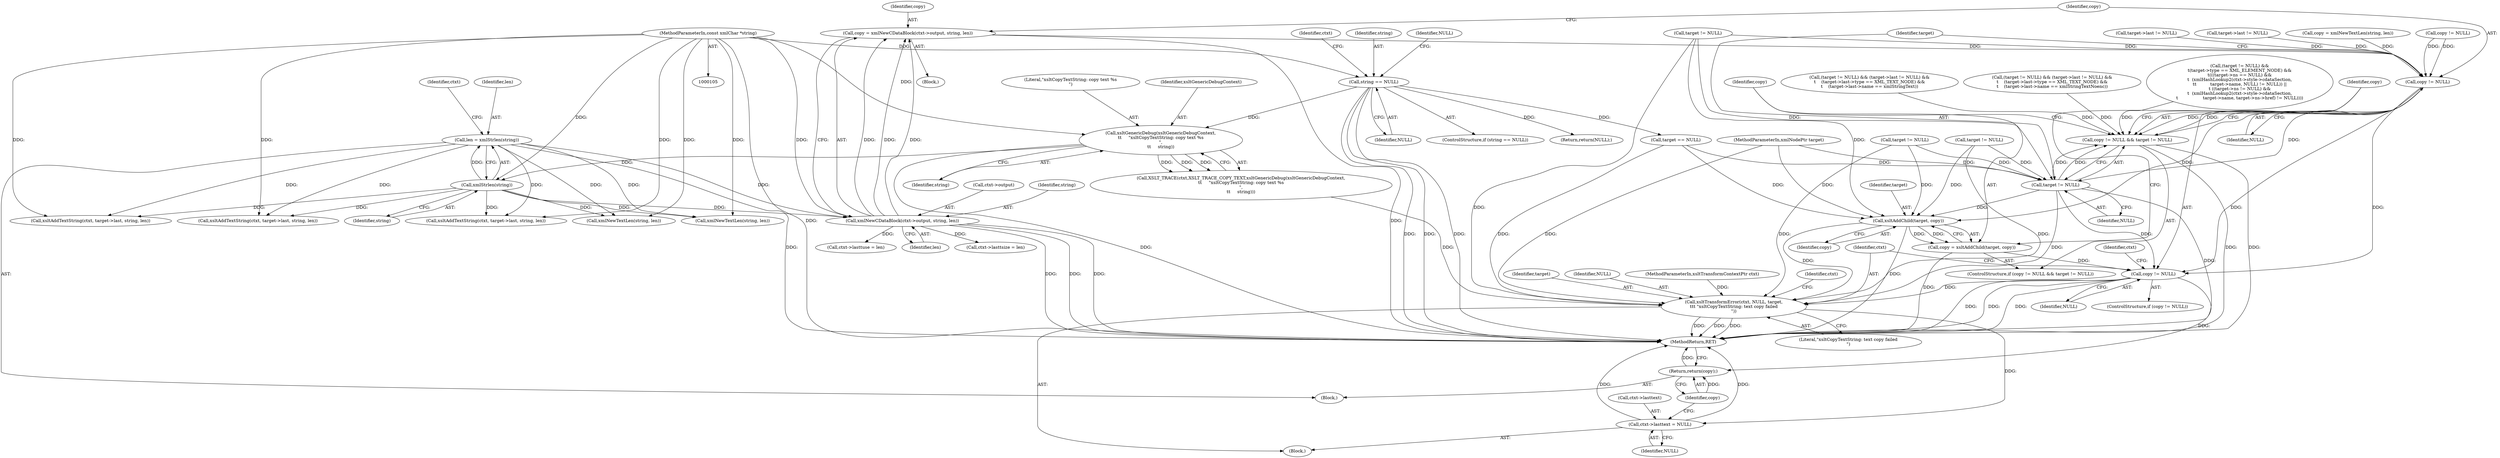 digraph "0_Chrome_96dbafe288dbe2f0cc45fa3c39daf6d0c37acbab_36@API" {
"1000236" [label="(Call,copy = xmlNewCDataBlock(ctxt->output, string, len))"];
"1000238" [label="(Call,xmlNewCDataBlock(ctxt->output, string, len))"];
"1000144" [label="(Call,xmlStrlen(string))"];
"1000122" [label="(Call,xsltGenericDebug(xsltGenericDebugContext,\n\t\t     \"xsltCopyTextString: copy text %s\n\",\n\t\t     string))"];
"1000114" [label="(Call,string == NULL)"];
"1000108" [label="(MethodParameterIn,const xmlChar *string)"];
"1000142" [label="(Call,len = xmlStrlen(string))"];
"1000341" [label="(Call,copy != NULL)"];
"1000340" [label="(Call,copy != NULL && target != NULL)"];
"1000344" [label="(Call,target != NULL)"];
"1000349" [label="(Call,xsltAddChild(target, copy))"];
"1000347" [label="(Call,copy = xsltAddChild(target, copy))"];
"1000353" [label="(Call,copy != NULL)"];
"1000376" [label="(Call,xsltTransformError(ctxt, NULL, target,\n\t\t\t \"xsltCopyTextString: text copy failed\n\"))"];
"1000381" [label="(Call,ctxt->lasttext = NULL)"];
"1000386" [label="(Return,return(copy);)"];
"1000285" [label="(Call,xmlNewTextLen(string, len))"];
"1000110" [label="(Block,)"];
"1000342" [label="(Identifier,copy)"];
"1000128" [label="(Call,target == NULL)"];
"1000343" [label="(Identifier,NULL)"];
"1000250" [label="(Call,target != NULL)"];
"1000385" [label="(Identifier,NULL)"];
"1000238" [label="(Call,xmlNewCDataBlock(ctxt->output, string, len))"];
"1000212" [label="(Block,)"];
"1000113" [label="(ControlStructure,if (string == NULL))"];
"1000162" [label="(Call,target != NULL)"];
"1000142" [label="(Call,len = xmlStrlen(string))"];
"1000340" [label="(Call,copy != NULL && target != NULL)"];
"1000369" [label="(Call,ctxt->lasttuse = len)"];
"1000336" [label="(Call,xmlNewTextLen(string, len))"];
"1000276" [label="(Call,xsltAddTextString(ctxt, target->last, string, len))"];
"1000107" [label="(MethodParameterIn,xmlNodePtr target)"];
"1000305" [label="(Call,target->last != NULL)"];
"1000364" [label="(Call,ctxt->lasttsize = len)"];
"1000344" [label="(Call,target != NULL)"];
"1000106" [label="(MethodParameterIn,xsltTransformContextPtr ctxt)"];
"1000352" [label="(ControlStructure,if (copy != NULL))"];
"1000119" [label="(Call,XSLT_TRACE(ctxt,XSLT_TRACE_COPY_TEXT,xsltGenericDebug(xsltGenericDebugContext,\n\t\t     \"xsltCopyTextString: copy text %s\n\",\n\t\t     string)))"];
"1000116" [label="(Identifier,NULL)"];
"1000349" [label="(Call,xsltAddChild(target, copy))"];
"1000351" [label="(Identifier,copy)"];
"1000124" [label="(Literal,\"xsltCopyTextString: copy text %s\n\")"];
"1000327" [label="(Call,xsltAddTextString(ctxt, target->last, string, len))"];
"1000347" [label="(Call,copy = xsltAddChild(target, copy))"];
"1000239" [label="(Call,ctxt->output)"];
"1000123" [label="(Identifier,xsltGenericDebugContext)"];
"1000122" [label="(Call,xsltGenericDebug(xsltGenericDebugContext,\n\t\t     \"xsltCopyTextString: copy text %s\n\",\n\t\t     string))"];
"1000289" [label="(Call,copy != NULL)"];
"1000215" [label="(Call,target->last != NULL)"];
"1000348" [label="(Identifier,copy)"];
"1000118" [label="(Identifier,NULL)"];
"1000350" [label="(Identifier,target)"];
"1000345" [label="(Identifier,target)"];
"1000236" [label="(Call,copy = xmlNewCDataBlock(ctxt->output, string, len))"];
"1000354" [label="(Identifier,copy)"];
"1000161" [label="(Call,(target != NULL) &&\n\t(target->type == XML_ELEMENT_NODE) &&\n\t(((target->ns == NULL) &&\n\t  (xmlHashLookup2(ctxt->style->cdataSection,\n\t\t          target->name, NULL) != NULL)) ||\n\t ((target->ns != NULL) &&\n\t  (xmlHashLookup2(ctxt->style->cdataSection,\n\t                  target->name, target->ns->href) != NULL))))"];
"1000388" [label="(MethodReturn,RET)"];
"1000120" [label="(Identifier,ctxt)"];
"1000375" [label="(Block,)"];
"1000115" [label="(Identifier,string)"];
"1000359" [label="(Identifier,ctxt)"];
"1000387" [label="(Identifier,copy)"];
"1000237" [label="(Identifier,copy)"];
"1000301" [label="(Call,target != NULL)"];
"1000300" [label="(Call,(target != NULL) && (target->last != NULL) &&\n\t    (target->last->type == XML_TEXT_NODE) &&\n\t    (target->last->name == xmlStringText))"];
"1000383" [label="(Identifier,ctxt)"];
"1000355" [label="(Identifier,NULL)"];
"1000145" [label="(Identifier,string)"];
"1000249" [label="(Call,(target != NULL) && (target->last != NULL) &&\n\t    (target->last->type == XML_TEXT_NODE) &&\n\t    (target->last->name == xmlStringTextNoenc))"];
"1000334" [label="(Call,copy = xmlNewTextLen(string, len))"];
"1000382" [label="(Call,ctxt->lasttext)"];
"1000117" [label="(Return,return(NULL);)"];
"1000377" [label="(Identifier,ctxt)"];
"1000379" [label="(Identifier,target)"];
"1000381" [label="(Call,ctxt->lasttext = NULL)"];
"1000143" [label="(Identifier,len)"];
"1000376" [label="(Call,xsltTransformError(ctxt, NULL, target,\n\t\t\t \"xsltCopyTextString: text copy failed\n\"))"];
"1000378" [label="(Identifier,NULL)"];
"1000144" [label="(Call,xmlStrlen(string))"];
"1000114" [label="(Call,string == NULL)"];
"1000150" [label="(Identifier,ctxt)"];
"1000242" [label="(Identifier,string)"];
"1000353" [label="(Call,copy != NULL)"];
"1000341" [label="(Call,copy != NULL)"];
"1000243" [label="(Identifier,len)"];
"1000108" [label="(MethodParameterIn,const xmlChar *string)"];
"1000229" [label="(Call,xsltAddTextString(ctxt, target->last, string, len))"];
"1000125" [label="(Identifier,string)"];
"1000380" [label="(Literal,\"xsltCopyTextString: text copy failed\n\")"];
"1000339" [label="(ControlStructure,if (copy != NULL && target != NULL))"];
"1000346" [label="(Identifier,NULL)"];
"1000386" [label="(Return,return(copy);)"];
"1000236" -> "1000212"  [label="AST: "];
"1000236" -> "1000238"  [label="CFG: "];
"1000237" -> "1000236"  [label="AST: "];
"1000238" -> "1000236"  [label="AST: "];
"1000342" -> "1000236"  [label="CFG: "];
"1000236" -> "1000388"  [label="DDG: "];
"1000238" -> "1000236"  [label="DDG: "];
"1000238" -> "1000236"  [label="DDG: "];
"1000238" -> "1000236"  [label="DDG: "];
"1000236" -> "1000341"  [label="DDG: "];
"1000238" -> "1000243"  [label="CFG: "];
"1000239" -> "1000238"  [label="AST: "];
"1000242" -> "1000238"  [label="AST: "];
"1000243" -> "1000238"  [label="AST: "];
"1000238" -> "1000388"  [label="DDG: "];
"1000238" -> "1000388"  [label="DDG: "];
"1000238" -> "1000388"  [label="DDG: "];
"1000144" -> "1000238"  [label="DDG: "];
"1000108" -> "1000238"  [label="DDG: "];
"1000142" -> "1000238"  [label="DDG: "];
"1000238" -> "1000364"  [label="DDG: "];
"1000238" -> "1000369"  [label="DDG: "];
"1000144" -> "1000142"  [label="AST: "];
"1000144" -> "1000145"  [label="CFG: "];
"1000145" -> "1000144"  [label="AST: "];
"1000142" -> "1000144"  [label="CFG: "];
"1000144" -> "1000142"  [label="DDG: "];
"1000122" -> "1000144"  [label="DDG: "];
"1000108" -> "1000144"  [label="DDG: "];
"1000144" -> "1000229"  [label="DDG: "];
"1000144" -> "1000276"  [label="DDG: "];
"1000144" -> "1000285"  [label="DDG: "];
"1000144" -> "1000327"  [label="DDG: "];
"1000144" -> "1000336"  [label="DDG: "];
"1000122" -> "1000119"  [label="AST: "];
"1000122" -> "1000125"  [label="CFG: "];
"1000123" -> "1000122"  [label="AST: "];
"1000124" -> "1000122"  [label="AST: "];
"1000125" -> "1000122"  [label="AST: "];
"1000119" -> "1000122"  [label="CFG: "];
"1000122" -> "1000388"  [label="DDG: "];
"1000122" -> "1000119"  [label="DDG: "];
"1000122" -> "1000119"  [label="DDG: "];
"1000122" -> "1000119"  [label="DDG: "];
"1000114" -> "1000122"  [label="DDG: "];
"1000108" -> "1000122"  [label="DDG: "];
"1000114" -> "1000113"  [label="AST: "];
"1000114" -> "1000116"  [label="CFG: "];
"1000115" -> "1000114"  [label="AST: "];
"1000116" -> "1000114"  [label="AST: "];
"1000118" -> "1000114"  [label="CFG: "];
"1000120" -> "1000114"  [label="CFG: "];
"1000114" -> "1000388"  [label="DDG: "];
"1000114" -> "1000388"  [label="DDG: "];
"1000114" -> "1000388"  [label="DDG: "];
"1000108" -> "1000114"  [label="DDG: "];
"1000114" -> "1000117"  [label="DDG: "];
"1000114" -> "1000128"  [label="DDG: "];
"1000108" -> "1000105"  [label="AST: "];
"1000108" -> "1000388"  [label="DDG: "];
"1000108" -> "1000229"  [label="DDG: "];
"1000108" -> "1000276"  [label="DDG: "];
"1000108" -> "1000285"  [label="DDG: "];
"1000108" -> "1000327"  [label="DDG: "];
"1000108" -> "1000336"  [label="DDG: "];
"1000142" -> "1000110"  [label="AST: "];
"1000143" -> "1000142"  [label="AST: "];
"1000150" -> "1000142"  [label="CFG: "];
"1000142" -> "1000388"  [label="DDG: "];
"1000142" -> "1000229"  [label="DDG: "];
"1000142" -> "1000276"  [label="DDG: "];
"1000142" -> "1000285"  [label="DDG: "];
"1000142" -> "1000327"  [label="DDG: "];
"1000142" -> "1000336"  [label="DDG: "];
"1000341" -> "1000340"  [label="AST: "];
"1000341" -> "1000343"  [label="CFG: "];
"1000342" -> "1000341"  [label="AST: "];
"1000343" -> "1000341"  [label="AST: "];
"1000345" -> "1000341"  [label="CFG: "];
"1000340" -> "1000341"  [label="CFG: "];
"1000341" -> "1000340"  [label="DDG: "];
"1000341" -> "1000340"  [label="DDG: "];
"1000289" -> "1000341"  [label="DDG: "];
"1000289" -> "1000341"  [label="DDG: "];
"1000334" -> "1000341"  [label="DDG: "];
"1000301" -> "1000341"  [label="DDG: "];
"1000215" -> "1000341"  [label="DDG: "];
"1000305" -> "1000341"  [label="DDG: "];
"1000341" -> "1000344"  [label="DDG: "];
"1000341" -> "1000349"  [label="DDG: "];
"1000341" -> "1000353"  [label="DDG: "];
"1000341" -> "1000353"  [label="DDG: "];
"1000340" -> "1000339"  [label="AST: "];
"1000340" -> "1000344"  [label="CFG: "];
"1000344" -> "1000340"  [label="AST: "];
"1000348" -> "1000340"  [label="CFG: "];
"1000354" -> "1000340"  [label="CFG: "];
"1000340" -> "1000388"  [label="DDG: "];
"1000340" -> "1000388"  [label="DDG: "];
"1000300" -> "1000340"  [label="DDG: "];
"1000249" -> "1000340"  [label="DDG: "];
"1000161" -> "1000340"  [label="DDG: "];
"1000344" -> "1000340"  [label="DDG: "];
"1000344" -> "1000340"  [label="DDG: "];
"1000344" -> "1000346"  [label="CFG: "];
"1000345" -> "1000344"  [label="AST: "];
"1000346" -> "1000344"  [label="AST: "];
"1000344" -> "1000388"  [label="DDG: "];
"1000250" -> "1000344"  [label="DDG: "];
"1000128" -> "1000344"  [label="DDG: "];
"1000301" -> "1000344"  [label="DDG: "];
"1000162" -> "1000344"  [label="DDG: "];
"1000107" -> "1000344"  [label="DDG: "];
"1000344" -> "1000349"  [label="DDG: "];
"1000344" -> "1000353"  [label="DDG: "];
"1000344" -> "1000376"  [label="DDG: "];
"1000349" -> "1000347"  [label="AST: "];
"1000349" -> "1000351"  [label="CFG: "];
"1000350" -> "1000349"  [label="AST: "];
"1000351" -> "1000349"  [label="AST: "];
"1000347" -> "1000349"  [label="CFG: "];
"1000349" -> "1000388"  [label="DDG: "];
"1000349" -> "1000347"  [label="DDG: "];
"1000349" -> "1000347"  [label="DDG: "];
"1000250" -> "1000349"  [label="DDG: "];
"1000128" -> "1000349"  [label="DDG: "];
"1000301" -> "1000349"  [label="DDG: "];
"1000162" -> "1000349"  [label="DDG: "];
"1000107" -> "1000349"  [label="DDG: "];
"1000349" -> "1000376"  [label="DDG: "];
"1000347" -> "1000339"  [label="AST: "];
"1000348" -> "1000347"  [label="AST: "];
"1000354" -> "1000347"  [label="CFG: "];
"1000347" -> "1000388"  [label="DDG: "];
"1000347" -> "1000353"  [label="DDG: "];
"1000353" -> "1000352"  [label="AST: "];
"1000353" -> "1000355"  [label="CFG: "];
"1000354" -> "1000353"  [label="AST: "];
"1000355" -> "1000353"  [label="AST: "];
"1000359" -> "1000353"  [label="CFG: "];
"1000377" -> "1000353"  [label="CFG: "];
"1000353" -> "1000388"  [label="DDG: "];
"1000353" -> "1000388"  [label="DDG: "];
"1000353" -> "1000388"  [label="DDG: "];
"1000353" -> "1000376"  [label="DDG: "];
"1000353" -> "1000386"  [label="DDG: "];
"1000376" -> "1000375"  [label="AST: "];
"1000376" -> "1000380"  [label="CFG: "];
"1000377" -> "1000376"  [label="AST: "];
"1000378" -> "1000376"  [label="AST: "];
"1000379" -> "1000376"  [label="AST: "];
"1000380" -> "1000376"  [label="AST: "];
"1000383" -> "1000376"  [label="CFG: "];
"1000376" -> "1000388"  [label="DDG: "];
"1000376" -> "1000388"  [label="DDG: "];
"1000376" -> "1000388"  [label="DDG: "];
"1000119" -> "1000376"  [label="DDG: "];
"1000106" -> "1000376"  [label="DDG: "];
"1000250" -> "1000376"  [label="DDG: "];
"1000128" -> "1000376"  [label="DDG: "];
"1000301" -> "1000376"  [label="DDG: "];
"1000162" -> "1000376"  [label="DDG: "];
"1000107" -> "1000376"  [label="DDG: "];
"1000376" -> "1000381"  [label="DDG: "];
"1000381" -> "1000375"  [label="AST: "];
"1000381" -> "1000385"  [label="CFG: "];
"1000382" -> "1000381"  [label="AST: "];
"1000385" -> "1000381"  [label="AST: "];
"1000387" -> "1000381"  [label="CFG: "];
"1000381" -> "1000388"  [label="DDG: "];
"1000381" -> "1000388"  [label="DDG: "];
"1000386" -> "1000110"  [label="AST: "];
"1000386" -> "1000387"  [label="CFG: "];
"1000387" -> "1000386"  [label="AST: "];
"1000388" -> "1000386"  [label="CFG: "];
"1000386" -> "1000388"  [label="DDG: "];
"1000387" -> "1000386"  [label="DDG: "];
}
